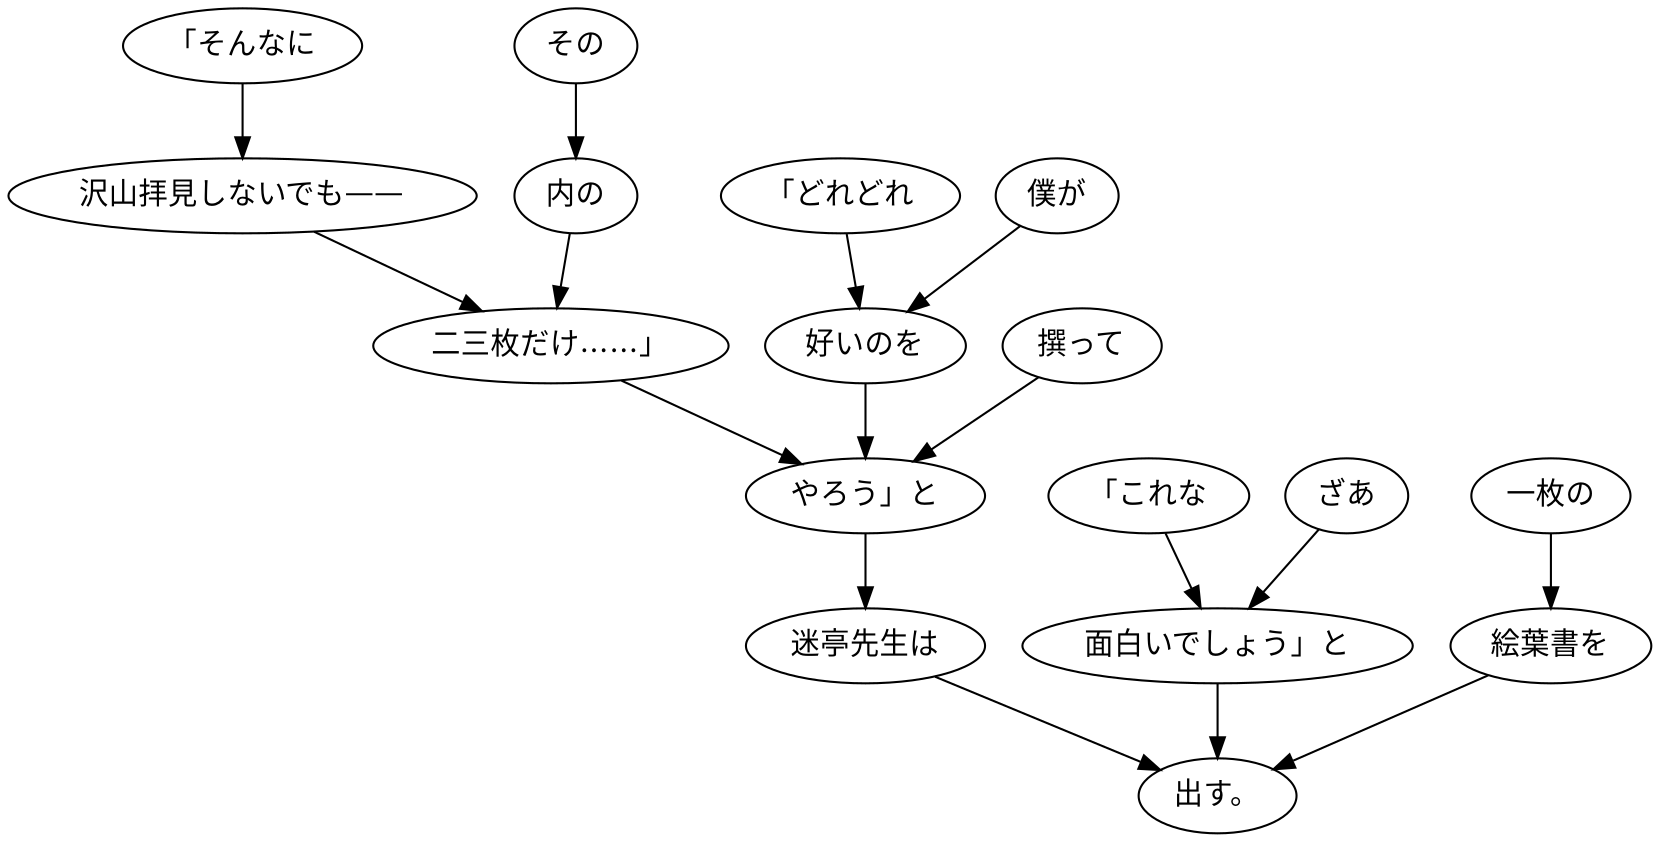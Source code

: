 digraph graph1691 {
	node0 [label="「そんなに"];
	node1 [label="沢山拝見しないでも——"];
	node2 [label="その"];
	node3 [label="内の"];
	node4 [label="二三枚だけ……」"];
	node5 [label="「どれどれ"];
	node6 [label="僕が"];
	node7 [label="好いのを"];
	node8 [label="撰って"];
	node9 [label="やろう」と"];
	node10 [label="迷亭先生は"];
	node11 [label="「これな"];
	node12 [label="ざあ"];
	node13 [label="面白いでしょう」と"];
	node14 [label="一枚の"];
	node15 [label="絵葉書を"];
	node16 [label="出す。"];
	node0 -> node1;
	node1 -> node4;
	node2 -> node3;
	node3 -> node4;
	node4 -> node9;
	node5 -> node7;
	node6 -> node7;
	node7 -> node9;
	node8 -> node9;
	node9 -> node10;
	node10 -> node16;
	node11 -> node13;
	node12 -> node13;
	node13 -> node16;
	node14 -> node15;
	node15 -> node16;
}
